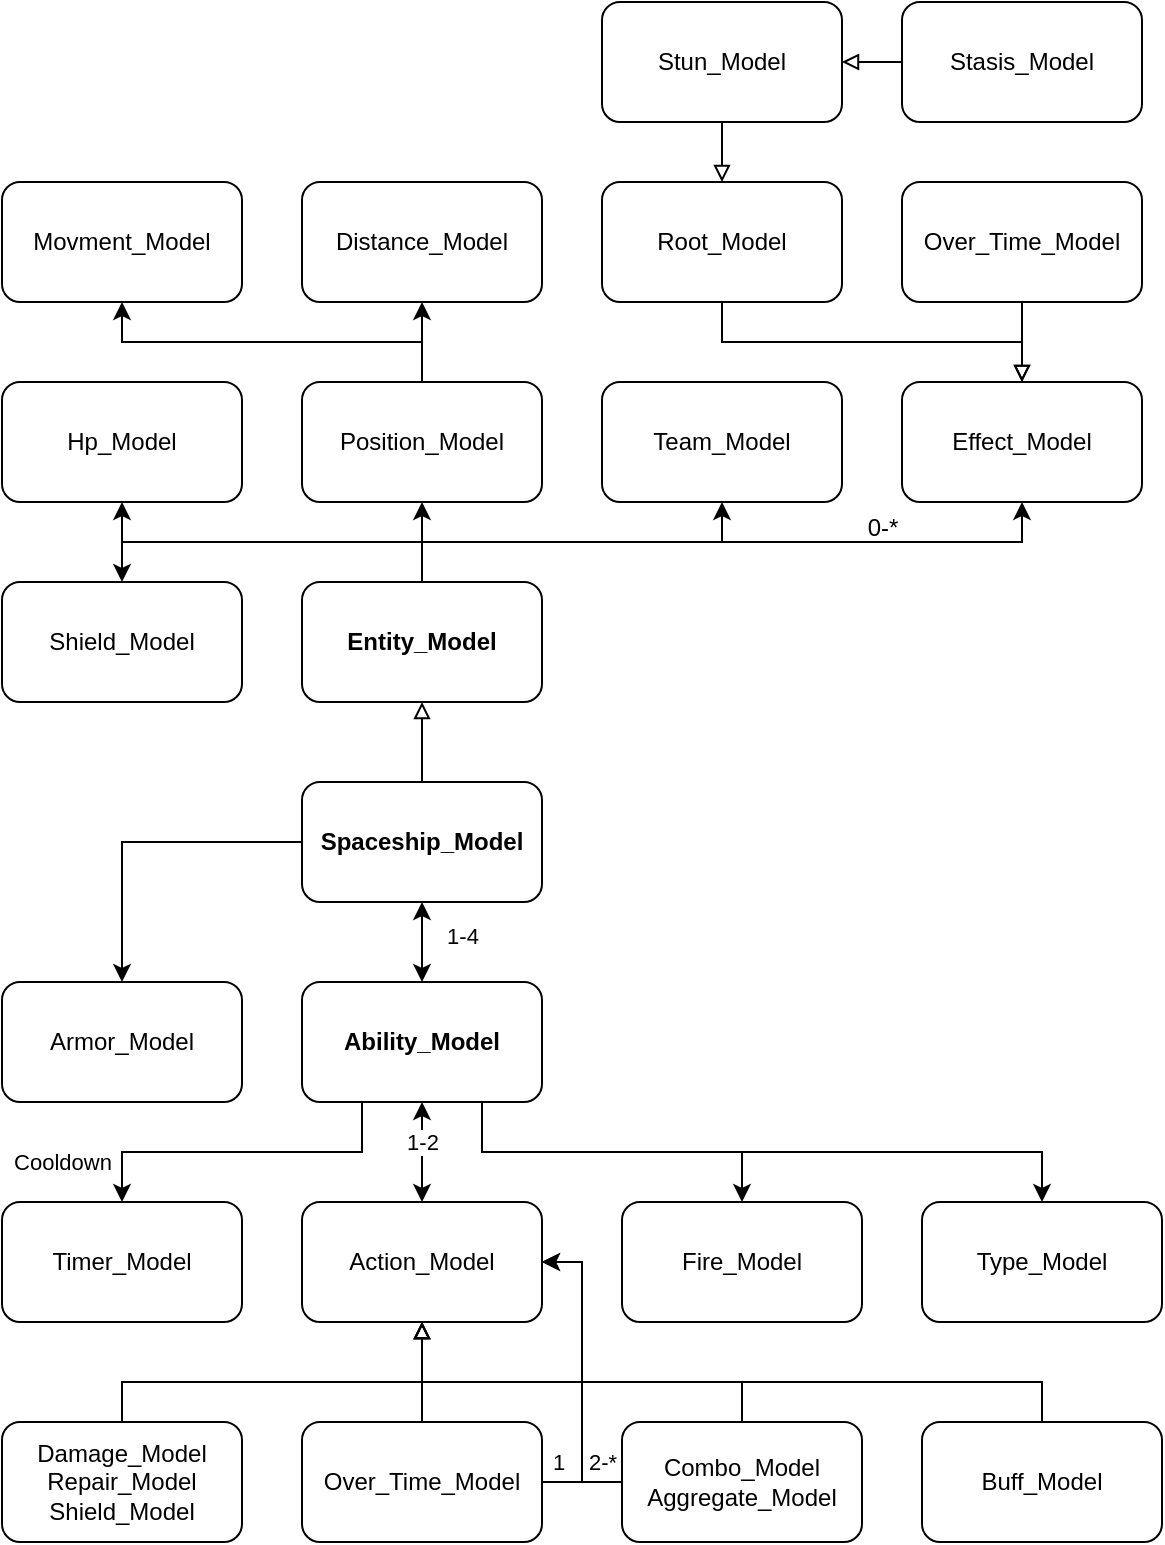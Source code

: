 <mxfile version="24.7.6">
  <diagram name="Page-1" id="HnwyvjEURP4HyZZewURH">
    <mxGraphModel dx="1688" dy="931" grid="1" gridSize="10" guides="1" tooltips="1" connect="1" arrows="1" fold="1" page="1" pageScale="1" pageWidth="850" pageHeight="1100" math="0" shadow="0">
      <root>
        <mxCell id="0" />
        <mxCell id="1" parent="0" />
        <mxCell id="73mF63VnfrHL32Zouw08-20" style="edgeStyle=orthogonalEdgeStyle;rounded=0;orthogonalLoop=1;jettySize=auto;html=1;exitX=0.5;exitY=1;exitDx=0;exitDy=0;entryX=0.5;entryY=0;entryDx=0;entryDy=0;startArrow=classic;startFill=1;" parent="1" source="73mF63VnfrHL32Zouw08-2" target="73mF63VnfrHL32Zouw08-13" edge="1">
          <mxGeometry relative="1" as="geometry" />
        </mxCell>
        <mxCell id="73mF63VnfrHL32Zouw08-21" value="1-4&lt;div&gt;&lt;br&gt;&lt;/div&gt;" style="edgeLabel;html=1;align=center;verticalAlign=middle;resizable=0;points=[];" parent="73mF63VnfrHL32Zouw08-20" vertex="1" connectable="0">
          <mxGeometry x="-0.374" relative="1" as="geometry">
            <mxPoint x="20" y="11" as="offset" />
          </mxGeometry>
        </mxCell>
        <mxCell id="73mF63VnfrHL32Zouw08-25" style="edgeStyle=orthogonalEdgeStyle;rounded=0;orthogonalLoop=1;jettySize=auto;html=1;exitX=0.5;exitY=0;exitDx=0;exitDy=0;entryX=0.5;entryY=1;entryDx=0;entryDy=0;endArrow=block;endFill=0;" parent="1" source="73mF63VnfrHL32Zouw08-2" target="73mF63VnfrHL32Zouw08-3" edge="1">
          <mxGeometry relative="1" as="geometry" />
        </mxCell>
        <mxCell id="idkshxeM3-236qNSYfwM-36" style="edgeStyle=orthogonalEdgeStyle;rounded=0;orthogonalLoop=1;jettySize=auto;html=1;exitX=0;exitY=0.5;exitDx=0;exitDy=0;entryX=0.5;entryY=0;entryDx=0;entryDy=0;" parent="1" source="73mF63VnfrHL32Zouw08-2" target="73mF63VnfrHL32Zouw08-11" edge="1">
          <mxGeometry relative="1" as="geometry" />
        </mxCell>
        <mxCell id="73mF63VnfrHL32Zouw08-2" value="&lt;b&gt;Spaceship_Model&lt;/b&gt;" style="rounded=1;whiteSpace=wrap;html=1;" parent="1" vertex="1">
          <mxGeometry x="340" y="560" width="120" height="60" as="geometry" />
        </mxCell>
        <mxCell id="73mF63VnfrHL32Zouw08-26" style="edgeStyle=orthogonalEdgeStyle;rounded=0;orthogonalLoop=1;jettySize=auto;html=1;exitX=0.5;exitY=0;exitDx=0;exitDy=0;entryX=0.5;entryY=1;entryDx=0;entryDy=0;" parent="1" source="73mF63VnfrHL32Zouw08-3" target="73mF63VnfrHL32Zouw08-5" edge="1">
          <mxGeometry relative="1" as="geometry" />
        </mxCell>
        <mxCell id="73mF63VnfrHL32Zouw08-27" style="edgeStyle=orthogonalEdgeStyle;rounded=0;orthogonalLoop=1;jettySize=auto;html=1;exitX=0.5;exitY=0;exitDx=0;exitDy=0;entryX=0.5;entryY=1;entryDx=0;entryDy=0;" parent="1" source="73mF63VnfrHL32Zouw08-3" target="73mF63VnfrHL32Zouw08-4" edge="1">
          <mxGeometry relative="1" as="geometry" />
        </mxCell>
        <mxCell id="73mF63VnfrHL32Zouw08-28" style="edgeStyle=orthogonalEdgeStyle;rounded=0;orthogonalLoop=1;jettySize=auto;html=1;exitX=0.5;exitY=0;exitDx=0;exitDy=0;entryX=0.5;entryY=1;entryDx=0;entryDy=0;" parent="1" source="73mF63VnfrHL32Zouw08-3" target="73mF63VnfrHL32Zouw08-6" edge="1">
          <mxGeometry relative="1" as="geometry" />
        </mxCell>
        <mxCell id="idkshxeM3-236qNSYfwM-12" style="edgeStyle=orthogonalEdgeStyle;rounded=0;orthogonalLoop=1;jettySize=auto;html=1;exitX=0.5;exitY=0;exitDx=0;exitDy=0;entryX=0.5;entryY=1;entryDx=0;entryDy=0;" parent="1" source="73mF63VnfrHL32Zouw08-3" target="idkshxeM3-236qNSYfwM-10" edge="1">
          <mxGeometry relative="1" as="geometry" />
        </mxCell>
        <mxCell id="idkshxeM3-236qNSYfwM-40" style="edgeStyle=orthogonalEdgeStyle;rounded=0;orthogonalLoop=1;jettySize=auto;html=1;exitX=0.5;exitY=0;exitDx=0;exitDy=0;entryX=0.5;entryY=0;entryDx=0;entryDy=0;" parent="1" source="73mF63VnfrHL32Zouw08-3" target="73mF63VnfrHL32Zouw08-12" edge="1">
          <mxGeometry relative="1" as="geometry" />
        </mxCell>
        <mxCell id="73mF63VnfrHL32Zouw08-3" value="&lt;b&gt;Entity_Model&lt;/b&gt;" style="rounded=1;whiteSpace=wrap;html=1;" parent="1" vertex="1">
          <mxGeometry x="340" y="460" width="120" height="60" as="geometry" />
        </mxCell>
        <mxCell id="73mF63VnfrHL32Zouw08-4" value="Hp_Model" style="rounded=1;whiteSpace=wrap;html=1;" parent="1" vertex="1">
          <mxGeometry x="190" y="360" width="120" height="60" as="geometry" />
        </mxCell>
        <mxCell id="idkshxeM3-236qNSYfwM-15" style="edgeStyle=orthogonalEdgeStyle;rounded=0;orthogonalLoop=1;jettySize=auto;html=1;exitX=0.5;exitY=0;exitDx=0;exitDy=0;entryX=0.5;entryY=1;entryDx=0;entryDy=0;" parent="1" source="73mF63VnfrHL32Zouw08-5" target="idkshxeM3-236qNSYfwM-14" edge="1">
          <mxGeometry relative="1" as="geometry" />
        </mxCell>
        <mxCell id="-7RU0D968CdtHw_r873J-2" style="edgeStyle=orthogonalEdgeStyle;rounded=0;orthogonalLoop=1;jettySize=auto;html=1;exitX=0.5;exitY=0;exitDx=0;exitDy=0;entryX=0.5;entryY=1;entryDx=0;entryDy=0;" edge="1" parent="1" source="73mF63VnfrHL32Zouw08-5" target="-7RU0D968CdtHw_r873J-1">
          <mxGeometry relative="1" as="geometry" />
        </mxCell>
        <mxCell id="73mF63VnfrHL32Zouw08-5" value="Position_Model" style="rounded=1;whiteSpace=wrap;html=1;" parent="1" vertex="1">
          <mxGeometry x="340" y="360" width="120" height="60" as="geometry" />
        </mxCell>
        <mxCell id="73mF63VnfrHL32Zouw08-6" value="Team_Model" style="rounded=1;whiteSpace=wrap;html=1;" parent="1" vertex="1">
          <mxGeometry x="490" y="360" width="120" height="60" as="geometry" />
        </mxCell>
        <mxCell id="73mF63VnfrHL32Zouw08-11" value="Armor_Model" style="rounded=1;whiteSpace=wrap;html=1;" parent="1" vertex="1">
          <mxGeometry x="190" y="660" width="120" height="60" as="geometry" />
        </mxCell>
        <mxCell id="73mF63VnfrHL32Zouw08-12" value="Shield_Model" style="rounded=1;whiteSpace=wrap;html=1;" parent="1" vertex="1">
          <mxGeometry x="190" y="460" width="120" height="60" as="geometry" />
        </mxCell>
        <mxCell id="73mF63VnfrHL32Zouw08-17" style="edgeStyle=orthogonalEdgeStyle;rounded=0;orthogonalLoop=1;jettySize=auto;html=1;exitX=0.25;exitY=1;exitDx=0;exitDy=0;" parent="1" source="73mF63VnfrHL32Zouw08-13" target="73mF63VnfrHL32Zouw08-14" edge="1">
          <mxGeometry relative="1" as="geometry" />
        </mxCell>
        <mxCell id="73mF63VnfrHL32Zouw08-18" value="Cooldown" style="edgeLabel;html=1;align=center;verticalAlign=middle;resizable=0;points=[];" parent="73mF63VnfrHL32Zouw08-17" vertex="1" connectable="0">
          <mxGeometry x="-0.06" y="-1" relative="1" as="geometry">
            <mxPoint x="-95" y="6" as="offset" />
          </mxGeometry>
        </mxCell>
        <mxCell id="73mF63VnfrHL32Zouw08-19" style="rounded=0;orthogonalLoop=1;jettySize=auto;html=1;exitX=0.5;exitY=1;exitDx=0;exitDy=0;entryX=0.5;entryY=0;entryDx=0;entryDy=0;startArrow=classic;startFill=1;" parent="1" source="73mF63VnfrHL32Zouw08-13" target="73mF63VnfrHL32Zouw08-15" edge="1">
          <mxGeometry relative="1" as="geometry" />
        </mxCell>
        <mxCell id="idkshxeM3-236qNSYfwM-41" value="1-2" style="edgeLabel;html=1;align=center;verticalAlign=middle;resizable=0;points=[];" parent="73mF63VnfrHL32Zouw08-19" vertex="1" connectable="0">
          <mxGeometry x="-0.198" relative="1" as="geometry">
            <mxPoint as="offset" />
          </mxGeometry>
        </mxCell>
        <mxCell id="idkshxeM3-236qNSYfwM-5" style="edgeStyle=orthogonalEdgeStyle;rounded=0;orthogonalLoop=1;jettySize=auto;html=1;exitX=0.75;exitY=1;exitDx=0;exitDy=0;entryX=0.5;entryY=0;entryDx=0;entryDy=0;" parent="1" source="73mF63VnfrHL32Zouw08-13" target="idkshxeM3-236qNSYfwM-4" edge="1">
          <mxGeometry relative="1" as="geometry" />
        </mxCell>
        <mxCell id="idkshxeM3-236qNSYfwM-6" style="edgeStyle=orthogonalEdgeStyle;rounded=0;orthogonalLoop=1;jettySize=auto;html=1;exitX=0.75;exitY=1;exitDx=0;exitDy=0;entryX=0.5;entryY=0;entryDx=0;entryDy=0;" parent="1" source="73mF63VnfrHL32Zouw08-13" target="73mF63VnfrHL32Zouw08-16" edge="1">
          <mxGeometry relative="1" as="geometry" />
        </mxCell>
        <mxCell id="73mF63VnfrHL32Zouw08-13" value="&lt;b&gt;Ability_Model&lt;/b&gt;" style="rounded=1;whiteSpace=wrap;html=1;" parent="1" vertex="1">
          <mxGeometry x="340" y="660" width="120" height="60" as="geometry" />
        </mxCell>
        <mxCell id="73mF63VnfrHL32Zouw08-14" value="Timer_Model" style="rounded=1;whiteSpace=wrap;html=1;" parent="1" vertex="1">
          <mxGeometry x="190" y="770" width="120" height="60" as="geometry" />
        </mxCell>
        <mxCell id="73mF63VnfrHL32Zouw08-15" value="Action_Model" style="rounded=1;whiteSpace=wrap;html=1;" parent="1" vertex="1">
          <mxGeometry x="340" y="770" width="120" height="60" as="geometry" />
        </mxCell>
        <mxCell id="73mF63VnfrHL32Zouw08-16" value="Fire_Model" style="rounded=1;whiteSpace=wrap;html=1;" parent="1" vertex="1">
          <mxGeometry x="500" y="770" width="120" height="60" as="geometry" />
        </mxCell>
        <mxCell id="idkshxeM3-236qNSYfwM-4" value="Type_Model" style="rounded=1;whiteSpace=wrap;html=1;" parent="1" vertex="1">
          <mxGeometry x="650" y="770" width="120" height="60" as="geometry" />
        </mxCell>
        <mxCell id="idkshxeM3-236qNSYfwM-10" value="Effect_Model" style="rounded=1;whiteSpace=wrap;html=1;" parent="1" vertex="1">
          <mxGeometry x="640" y="360" width="120" height="60" as="geometry" />
        </mxCell>
        <mxCell id="idkshxeM3-236qNSYfwM-13" value="0-*" style="text;html=1;align=center;verticalAlign=middle;resizable=0;points=[];autosize=1;strokeColor=none;fillColor=none;" parent="1" vertex="1">
          <mxGeometry x="610" y="418" width="40" height="30" as="geometry" />
        </mxCell>
        <mxCell id="idkshxeM3-236qNSYfwM-14" value="Distance_Model" style="rounded=1;whiteSpace=wrap;html=1;" parent="1" vertex="1">
          <mxGeometry x="340" y="260" width="120" height="60" as="geometry" />
        </mxCell>
        <mxCell id="idkshxeM3-236qNSYfwM-19" style="edgeStyle=orthogonalEdgeStyle;rounded=0;orthogonalLoop=1;jettySize=auto;html=1;exitX=0.5;exitY=0;exitDx=0;exitDy=0;entryX=0.5;entryY=1;entryDx=0;entryDy=0;endArrow=block;endFill=0;" parent="1" source="idkshxeM3-236qNSYfwM-16" target="73mF63VnfrHL32Zouw08-15" edge="1">
          <mxGeometry relative="1" as="geometry">
            <Array as="points">
              <mxPoint x="250" y="860" />
              <mxPoint x="400" y="860" />
            </Array>
          </mxGeometry>
        </mxCell>
        <mxCell id="idkshxeM3-236qNSYfwM-16" value="Damage_Model&lt;div&gt;Repair_Model&lt;br&gt;&lt;/div&gt;&lt;div&gt;Shield_Model&lt;br&gt;&lt;/div&gt;" style="rounded=1;whiteSpace=wrap;html=1;" parent="1" vertex="1">
          <mxGeometry x="190" y="880" width="120" height="60" as="geometry" />
        </mxCell>
        <mxCell id="idkshxeM3-236qNSYfwM-22" style="edgeStyle=orthogonalEdgeStyle;rounded=0;orthogonalLoop=1;jettySize=auto;html=1;exitX=1;exitY=0.5;exitDx=0;exitDy=0;entryX=1;entryY=0.5;entryDx=0;entryDy=0;" parent="1" source="idkshxeM3-236qNSYfwM-17" target="73mF63VnfrHL32Zouw08-15" edge="1">
          <mxGeometry relative="1" as="geometry" />
        </mxCell>
        <mxCell id="idkshxeM3-236qNSYfwM-27" value="1" style="edgeLabel;html=1;align=center;verticalAlign=middle;resizable=0;points=[];" parent="idkshxeM3-236qNSYfwM-22" vertex="1" connectable="0">
          <mxGeometry x="-0.895" y="2" relative="1" as="geometry">
            <mxPoint y="-8" as="offset" />
          </mxGeometry>
        </mxCell>
        <mxCell id="idkshxeM3-236qNSYfwM-17" value="Over_Time_Model" style="rounded=1;whiteSpace=wrap;html=1;" parent="1" vertex="1">
          <mxGeometry x="340" y="880" width="120" height="60" as="geometry" />
        </mxCell>
        <mxCell id="idkshxeM3-236qNSYfwM-23" style="edgeStyle=orthogonalEdgeStyle;rounded=0;orthogonalLoop=1;jettySize=auto;html=1;exitX=0;exitY=0.5;exitDx=0;exitDy=0;entryX=1;entryY=0.5;entryDx=0;entryDy=0;" parent="1" source="idkshxeM3-236qNSYfwM-18" target="73mF63VnfrHL32Zouw08-15" edge="1">
          <mxGeometry relative="1" as="geometry">
            <Array as="points">
              <mxPoint x="480" y="910" />
              <mxPoint x="480" y="800" />
            </Array>
          </mxGeometry>
        </mxCell>
        <mxCell id="idkshxeM3-236qNSYfwM-24" value="2-*" style="edgeLabel;html=1;align=center;verticalAlign=middle;resizable=0;points=[];" parent="idkshxeM3-236qNSYfwM-23" vertex="1" connectable="0">
          <mxGeometry x="-0.423" relative="1" as="geometry">
            <mxPoint x="10" y="13" as="offset" />
          </mxGeometry>
        </mxCell>
        <mxCell id="idkshxeM3-236qNSYfwM-18" value="Combo_Model&lt;div&gt;Aggregate_Model&lt;br&gt;&lt;/div&gt;" style="rounded=1;whiteSpace=wrap;html=1;" parent="1" vertex="1">
          <mxGeometry x="500" y="880" width="120" height="60" as="geometry" />
        </mxCell>
        <mxCell id="idkshxeM3-236qNSYfwM-20" style="edgeStyle=orthogonalEdgeStyle;rounded=0;orthogonalLoop=1;jettySize=auto;html=1;exitX=0.5;exitY=0;exitDx=0;exitDy=0;endArrow=block;endFill=0;" parent="1" source="idkshxeM3-236qNSYfwM-17" edge="1">
          <mxGeometry relative="1" as="geometry">
            <mxPoint x="260" y="880" as="sourcePoint" />
            <mxPoint x="400" y="830" as="targetPoint" />
          </mxGeometry>
        </mxCell>
        <mxCell id="idkshxeM3-236qNSYfwM-21" style="edgeStyle=orthogonalEdgeStyle;rounded=0;orthogonalLoop=1;jettySize=auto;html=1;exitX=0.5;exitY=0;exitDx=0;exitDy=0;entryX=0.5;entryY=1;entryDx=0;entryDy=0;endArrow=block;endFill=0;" parent="1" source="idkshxeM3-236qNSYfwM-18" target="73mF63VnfrHL32Zouw08-15" edge="1">
          <mxGeometry relative="1" as="geometry">
            <mxPoint x="270" y="890" as="sourcePoint" />
            <mxPoint x="420" y="850" as="targetPoint" />
            <Array as="points">
              <mxPoint x="560" y="860" />
              <mxPoint x="400" y="860" />
            </Array>
          </mxGeometry>
        </mxCell>
        <mxCell id="idkshxeM3-236qNSYfwM-38" style="edgeStyle=orthogonalEdgeStyle;rounded=0;orthogonalLoop=1;jettySize=auto;html=1;exitX=0.5;exitY=1;exitDx=0;exitDy=0;entryX=0.5;entryY=0;entryDx=0;entryDy=0;endArrow=block;endFill=0;" parent="1" source="idkshxeM3-236qNSYfwM-28" target="idkshxeM3-236qNSYfwM-37" edge="1">
          <mxGeometry relative="1" as="geometry" />
        </mxCell>
        <mxCell id="idkshxeM3-236qNSYfwM-28" value="Stun_Model" style="rounded=1;whiteSpace=wrap;html=1;" parent="1" vertex="1">
          <mxGeometry x="490" y="170" width="120" height="60" as="geometry" />
        </mxCell>
        <mxCell id="idkshxeM3-236qNSYfwM-31" style="edgeStyle=orthogonalEdgeStyle;rounded=0;orthogonalLoop=1;jettySize=auto;html=1;exitX=0.5;exitY=1;exitDx=0;exitDy=0;entryX=0.5;entryY=0;entryDx=0;entryDy=0;endArrow=block;endFill=0;" parent="1" source="idkshxeM3-236qNSYfwM-29" target="idkshxeM3-236qNSYfwM-10" edge="1">
          <mxGeometry relative="1" as="geometry" />
        </mxCell>
        <mxCell id="idkshxeM3-236qNSYfwM-29" value="Over_Time_Model" style="rounded=1;whiteSpace=wrap;html=1;" parent="1" vertex="1">
          <mxGeometry x="640" y="260" width="120" height="60" as="geometry" />
        </mxCell>
        <mxCell id="idkshxeM3-236qNSYfwM-33" style="edgeStyle=orthogonalEdgeStyle;rounded=0;orthogonalLoop=1;jettySize=auto;html=1;exitX=0;exitY=0.5;exitDx=0;exitDy=0;entryX=1;entryY=0.5;entryDx=0;entryDy=0;endArrow=block;endFill=0;" parent="1" source="idkshxeM3-236qNSYfwM-30" target="idkshxeM3-236qNSYfwM-28" edge="1">
          <mxGeometry relative="1" as="geometry" />
        </mxCell>
        <mxCell id="idkshxeM3-236qNSYfwM-30" value="Stasis_Model" style="rounded=1;whiteSpace=wrap;html=1;" parent="1" vertex="1">
          <mxGeometry x="640" y="170" width="120" height="60" as="geometry" />
        </mxCell>
        <mxCell id="idkshxeM3-236qNSYfwM-39" style="edgeStyle=orthogonalEdgeStyle;rounded=0;orthogonalLoop=1;jettySize=auto;html=1;exitX=0.5;exitY=1;exitDx=0;exitDy=0;entryX=0.5;entryY=0;entryDx=0;entryDy=0;endArrow=block;endFill=0;" parent="1" source="idkshxeM3-236qNSYfwM-37" target="idkshxeM3-236qNSYfwM-10" edge="1">
          <mxGeometry relative="1" as="geometry" />
        </mxCell>
        <mxCell id="idkshxeM3-236qNSYfwM-37" value="Root_Model" style="rounded=1;whiteSpace=wrap;html=1;" parent="1" vertex="1">
          <mxGeometry x="490" y="260" width="120" height="60" as="geometry" />
        </mxCell>
        <mxCell id="idkshxeM3-236qNSYfwM-47" value="Buff_Model" style="rounded=1;whiteSpace=wrap;html=1;" parent="1" vertex="1">
          <mxGeometry x="650" y="880" width="120" height="60" as="geometry" />
        </mxCell>
        <mxCell id="idkshxeM3-236qNSYfwM-48" style="edgeStyle=orthogonalEdgeStyle;rounded=0;orthogonalLoop=1;jettySize=auto;html=1;exitX=0.5;exitY=0;exitDx=0;exitDy=0;endArrow=block;endFill=0;" parent="1" source="idkshxeM3-236qNSYfwM-47" edge="1">
          <mxGeometry relative="1" as="geometry">
            <mxPoint x="700" y="870" as="sourcePoint" />
            <mxPoint x="400" y="830" as="targetPoint" />
            <Array as="points">
              <mxPoint x="710" y="860" />
              <mxPoint x="400" y="860" />
            </Array>
          </mxGeometry>
        </mxCell>
        <mxCell id="-7RU0D968CdtHw_r873J-1" value="Movment_Model" style="rounded=1;whiteSpace=wrap;html=1;" vertex="1" parent="1">
          <mxGeometry x="190" y="260" width="120" height="60" as="geometry" />
        </mxCell>
      </root>
    </mxGraphModel>
  </diagram>
</mxfile>
